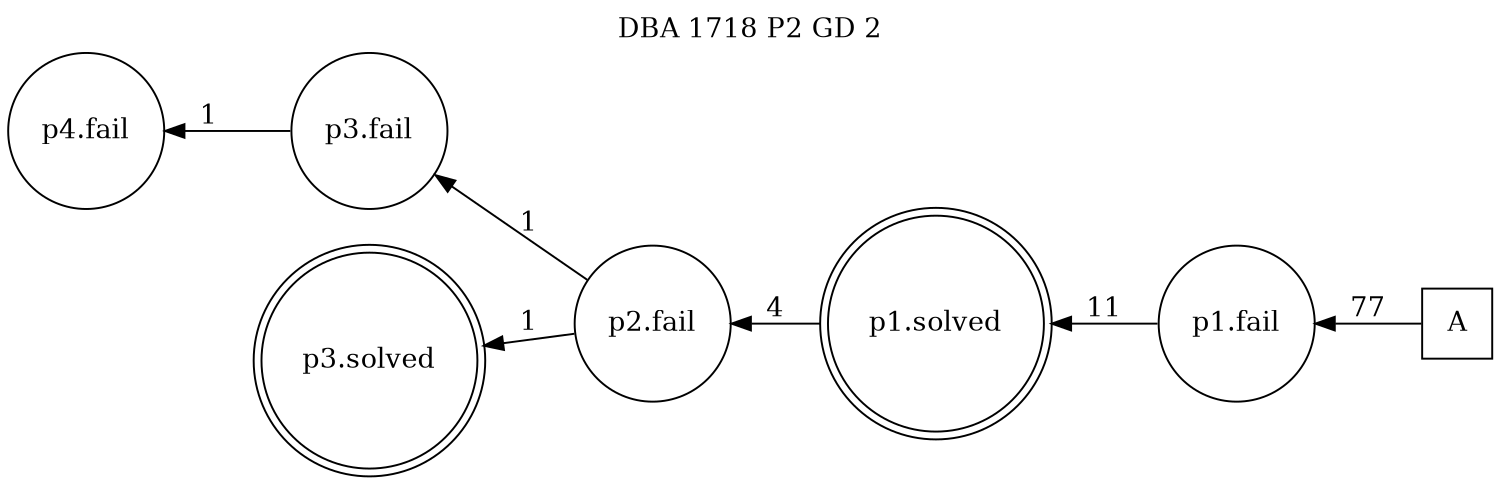 digraph DBA_1718_P2_GD_2_GOOD {
labelloc="tl"
label= " DBA 1718 P2 GD 2 "
rankdir="RL";
graph [ size=" 10 , 10 !"]

"A" [shape="square" label="A"]
"p1.fail" [shape="circle" label="p1.fail"]
"p1.solved" [shape="doublecircle" label="p1.solved"]
"p2.fail" [shape="circle" label="p2.fail"]
"p3.fail" [shape="circle" label="p3.fail"]
"p4.fail" [shape="circle" label="p4.fail"]
"p3.solved" [shape="doublecircle" label="p3.solved"]
"A" -> "p1.fail" [ label=77]
"p1.fail" -> "p1.solved" [ label=11]
"p1.solved" -> "p2.fail" [ label=4]
"p2.fail" -> "p3.fail" [ label=1]
"p2.fail" -> "p3.solved" [ label=1]
"p3.fail" -> "p4.fail" [ label=1]
}
